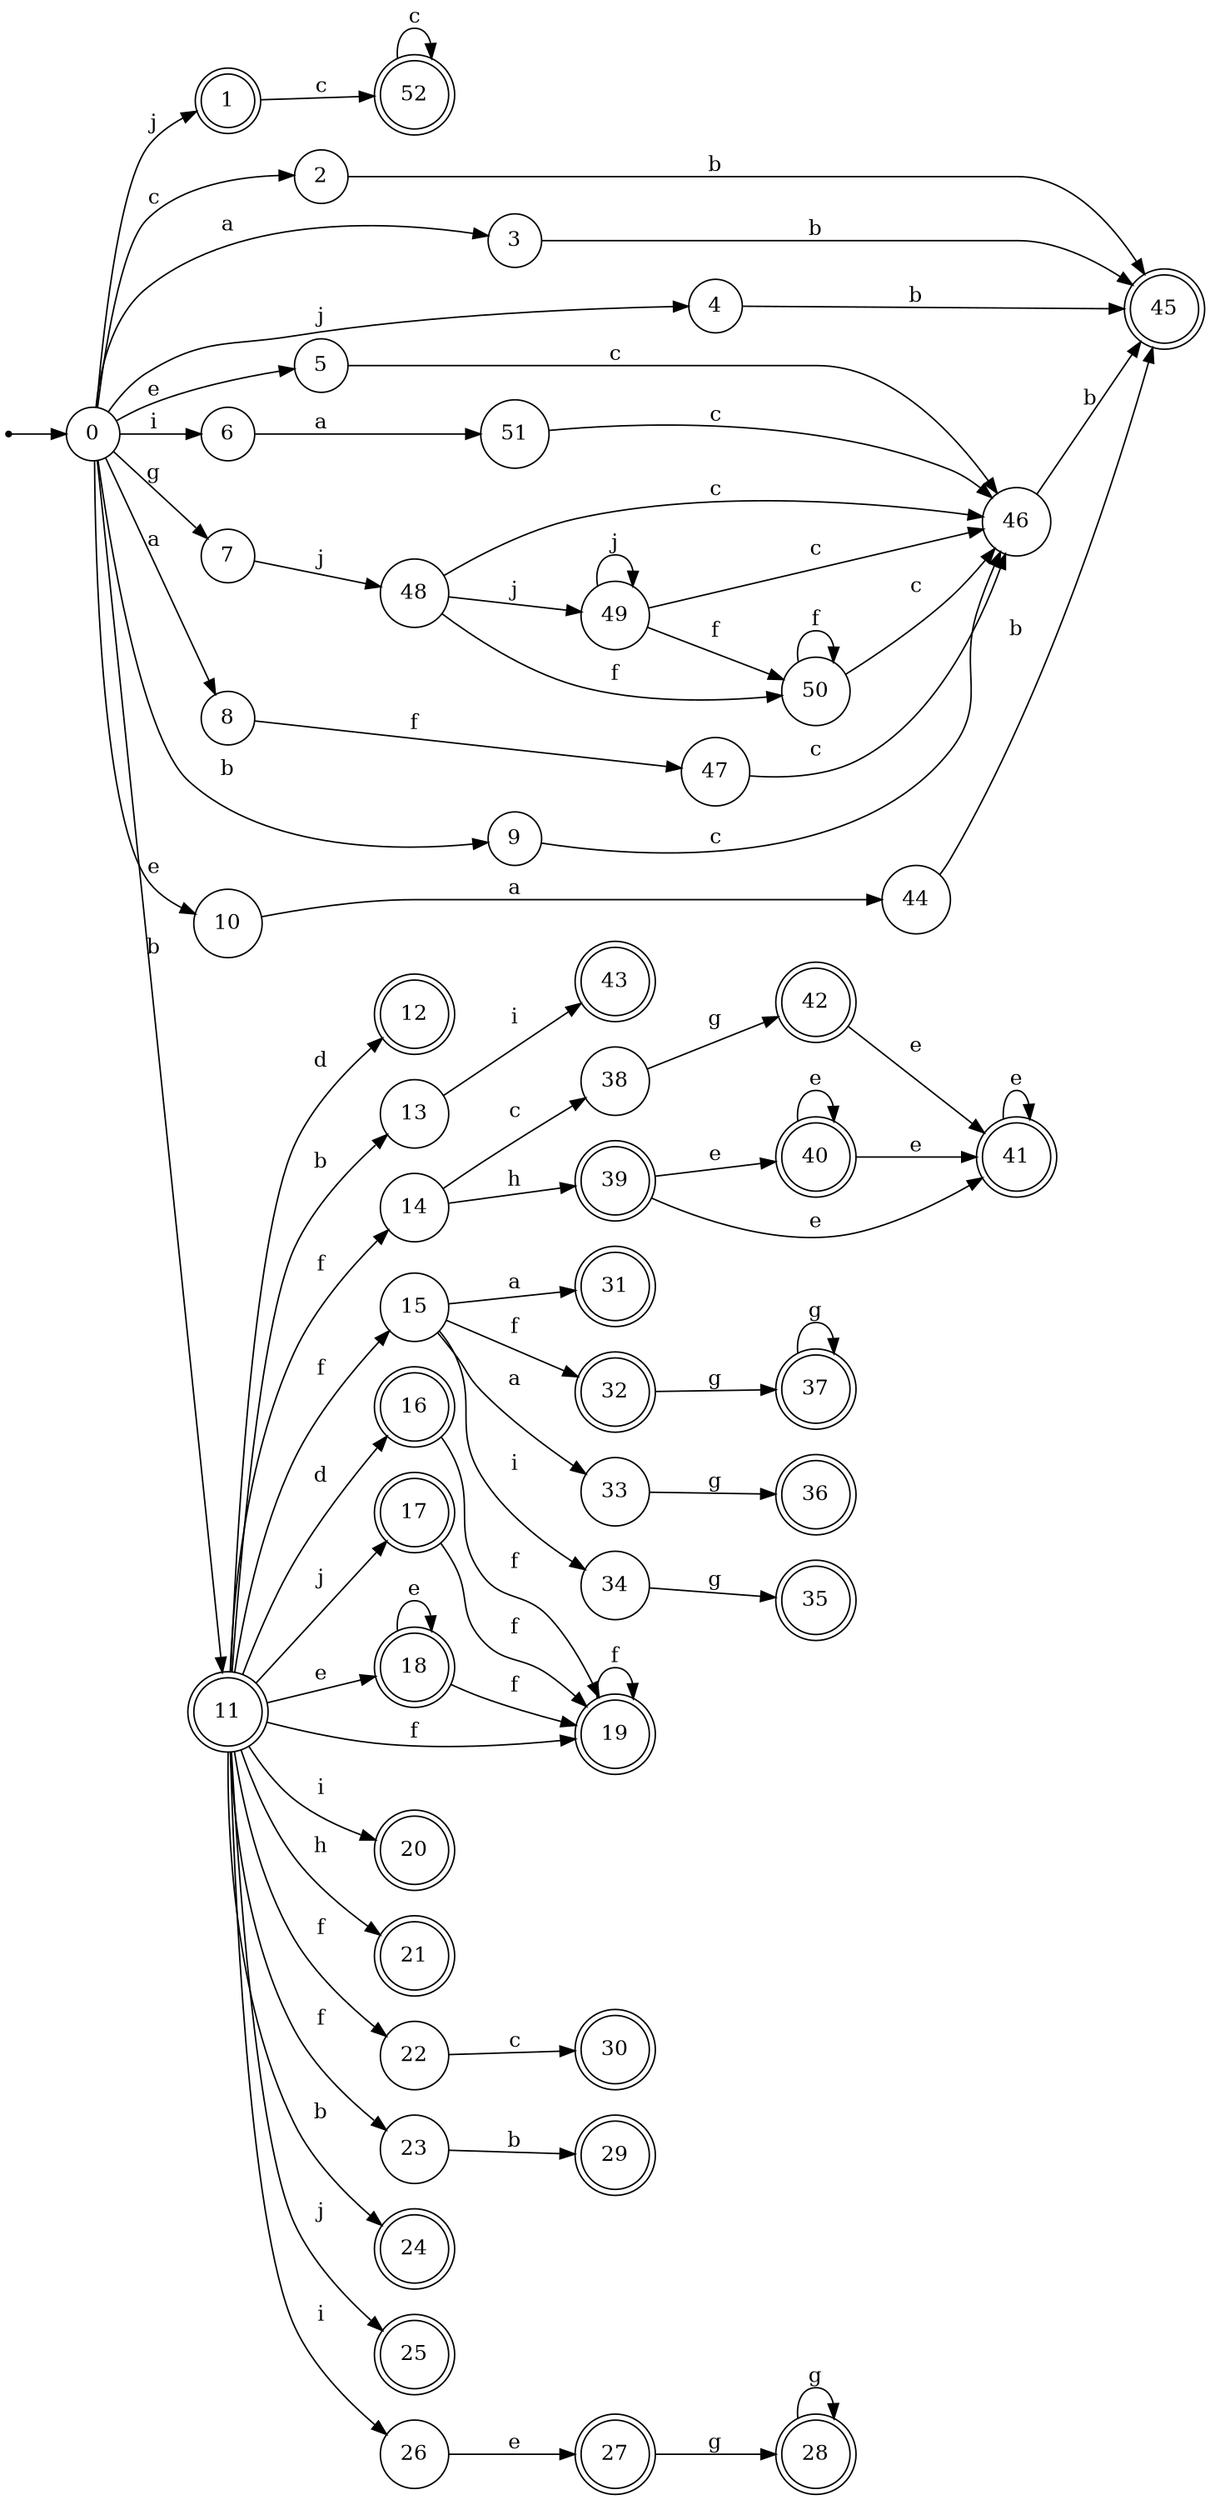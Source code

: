 digraph finite_state_machine {
rankdir=LR;
size="20,20";
node [shape = point]; "dummy0"
node [shape = circle]; "0";
"dummy0" -> "0";
node [shape = doublecircle]; "1";node [shape = circle]; "2";
node [shape = circle]; "3";
node [shape = circle]; "4";
node [shape = circle]; "5";
node [shape = circle]; "6";
node [shape = circle]; "7";
node [shape = circle]; "8";
node [shape = circle]; "9";
node [shape = circle]; "10";
node [shape = doublecircle]; "11";node [shape = doublecircle]; "12";node [shape = circle]; "13";
node [shape = circle]; "14";
node [shape = circle]; "15";
node [shape = doublecircle]; "16";node [shape = doublecircle]; "17";node [shape = doublecircle]; "18";node [shape = doublecircle]; "19";node [shape = doublecircle]; "20";node [shape = doublecircle]; "21";node [shape = circle]; "22";
node [shape = circle]; "23";
node [shape = doublecircle]; "24";node [shape = doublecircle]; "25";node [shape = circle]; "26";
node [shape = doublecircle]; "27";node [shape = doublecircle]; "28";node [shape = doublecircle]; "29";node [shape = doublecircle]; "30";node [shape = doublecircle]; "31";node [shape = doublecircle]; "32";node [shape = circle]; "33";
node [shape = circle]; "34";
node [shape = doublecircle]; "35";node [shape = doublecircle]; "36";node [shape = doublecircle]; "37";node [shape = circle]; "38";
node [shape = doublecircle]; "39";node [shape = doublecircle]; "40";node [shape = doublecircle]; "41";node [shape = doublecircle]; "42";node [shape = doublecircle]; "43";node [shape = circle]; "44";
node [shape = doublecircle]; "45";node [shape = circle]; "46";
node [shape = circle]; "47";
node [shape = circle]; "48";
node [shape = circle]; "49";
node [shape = circle]; "50";
node [shape = circle]; "51";
node [shape = doublecircle]; "52";"0" -> "1" [label = "j"];
 "0" -> "4" [label = "j"];
 "0" -> "2" [label = "c"];
 "0" -> "8" [label = "a"];
 "0" -> "3" [label = "a"];
 "0" -> "10" [label = "e"];
 "0" -> "5" [label = "e"];
 "0" -> "6" [label = "i"];
 "0" -> "7" [label = "g"];
 "0" -> "9" [label = "b"];
 "0" -> "11" [label = "b"];
 "11" -> "16" [label = "d"];
 "11" -> "12" [label = "d"];
 "11" -> "24" [label = "b"];
 "11" -> "13" [label = "b"];
 "11" -> "19" [label = "f"];
 "11" -> "22" [label = "f"];
 "11" -> "23" [label = "f"];
 "11" -> "14" [label = "f"];
 "11" -> "15" [label = "f"];
 "11" -> "17" [label = "j"];
 "11" -> "25" [label = "j"];
 "11" -> "18" [label = "e"];
 "11" -> "26" [label = "i"];
 "11" -> "20" [label = "i"];
 "11" -> "21" [label = "h"];
 "26" -> "27" [label = "e"];
 "27" -> "28" [label = "g"];
 "28" -> "28" [label = "g"];
 "23" -> "29" [label = "b"];
 "22" -> "30" [label = "c"];
 "19" -> "19" [label = "f"];
 "18" -> "18" [label = "e"];
 "18" -> "19" [label = "f"];
 "17" -> "19" [label = "f"];
 "16" -> "19" [label = "f"];
 "15" -> "33" [label = "a"];
 "15" -> "31" [label = "a"];
 "15" -> "32" [label = "f"];
 "15" -> "34" [label = "i"];
 "34" -> "35" [label = "g"];
 "33" -> "36" [label = "g"];
 "32" -> "37" [label = "g"];
 "37" -> "37" [label = "g"];
 "14" -> "38" [label = "c"];
 "14" -> "39" [label = "h"];
 "39" -> "40" [label = "e"];
 "39" -> "41" [label = "e"];
 "41" -> "41" [label = "e"];
 "40" -> "40" [label = "e"];
 "40" -> "41" [label = "e"];
 "38" -> "42" [label = "g"];
 "42" -> "41" [label = "e"];
 "13" -> "43" [label = "i"];
 "10" -> "44" [label = "a"];
 "44" -> "45" [label = "b"];
 "9" -> "46" [label = "c"];
 "46" -> "45" [label = "b"];
 "8" -> "47" [label = "f"];
 "47" -> "46" [label = "c"];
 "7" -> "48" [label = "j"];
 "48" -> "49" [label = "j"];
 "48" -> "50" [label = "f"];
 "48" -> "46" [label = "c"];
 "50" -> "50" [label = "f"];
 "50" -> "46" [label = "c"];
 "49" -> "49" [label = "j"];
 "49" -> "50" [label = "f"];
 "49" -> "46" [label = "c"];
 "6" -> "51" [label = "a"];
 "51" -> "46" [label = "c"];
 "5" -> "46" [label = "c"];
 "4" -> "45" [label = "b"];
 "3" -> "45" [label = "b"];
 "2" -> "45" [label = "b"];
 "1" -> "52" [label = "c"];
 "52" -> "52" [label = "c"];
 }
